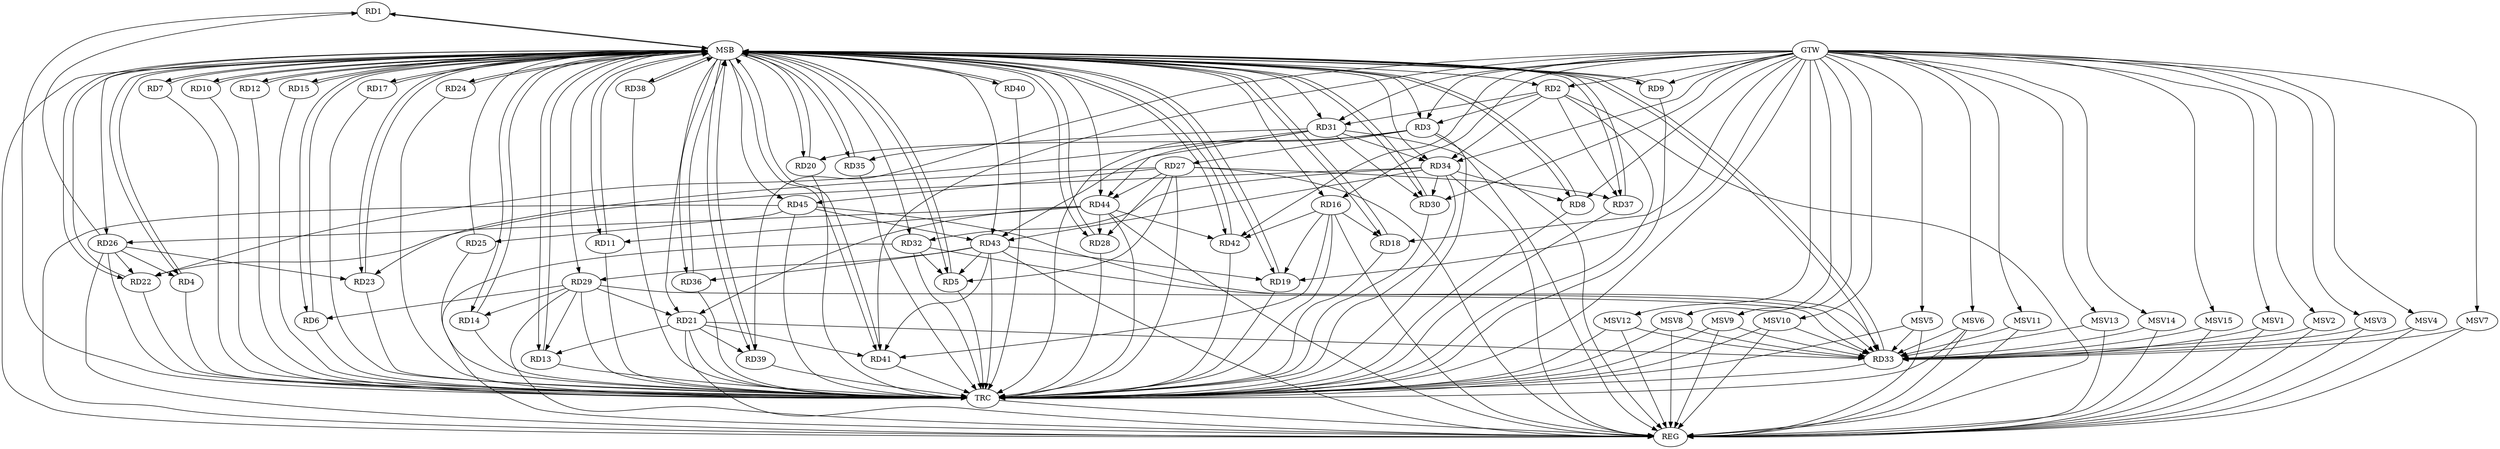 strict digraph G {
  RD1 [ label="RD1" ];
  RD2 [ label="RD2" ];
  RD3 [ label="RD3" ];
  RD4 [ label="RD4" ];
  RD5 [ label="RD5" ];
  RD6 [ label="RD6" ];
  RD7 [ label="RD7" ];
  RD8 [ label="RD8" ];
  RD9 [ label="RD9" ];
  RD10 [ label="RD10" ];
  RD11 [ label="RD11" ];
  RD12 [ label="RD12" ];
  RD13 [ label="RD13" ];
  RD14 [ label="RD14" ];
  RD15 [ label="RD15" ];
  RD16 [ label="RD16" ];
  RD17 [ label="RD17" ];
  RD18 [ label="RD18" ];
  RD19 [ label="RD19" ];
  RD20 [ label="RD20" ];
  RD21 [ label="RD21" ];
  RD22 [ label="RD22" ];
  RD23 [ label="RD23" ];
  RD24 [ label="RD24" ];
  RD25 [ label="RD25" ];
  RD26 [ label="RD26" ];
  RD27 [ label="RD27" ];
  RD28 [ label="RD28" ];
  RD29 [ label="RD29" ];
  RD30 [ label="RD30" ];
  RD31 [ label="RD31" ];
  RD32 [ label="RD32" ];
  RD33 [ label="RD33" ];
  RD34 [ label="RD34" ];
  RD35 [ label="RD35" ];
  RD36 [ label="RD36" ];
  RD37 [ label="RD37" ];
  RD38 [ label="RD38" ];
  RD39 [ label="RD39" ];
  RD40 [ label="RD40" ];
  RD41 [ label="RD41" ];
  RD42 [ label="RD42" ];
  RD43 [ label="RD43" ];
  RD44 [ label="RD44" ];
  RD45 [ label="RD45" ];
  GTW [ label="GTW" ];
  REG [ label="REG" ];
  MSB [ label="MSB" ];
  TRC [ label="TRC" ];
  MSV1 [ label="MSV1" ];
  MSV2 [ label="MSV2" ];
  MSV3 [ label="MSV3" ];
  MSV4 [ label="MSV4" ];
  MSV5 [ label="MSV5" ];
  MSV6 [ label="MSV6" ];
  MSV7 [ label="MSV7" ];
  MSV8 [ label="MSV8" ];
  MSV9 [ label="MSV9" ];
  MSV10 [ label="MSV10" ];
  MSV11 [ label="MSV11" ];
  MSV12 [ label="MSV12" ];
  MSV13 [ label="MSV13" ];
  MSV14 [ label="MSV14" ];
  MSV15 [ label="MSV15" ];
  RD26 -> RD1;
  RD2 -> RD3;
  RD2 -> RD31;
  RD2 -> RD34;
  RD2 -> RD37;
  RD3 -> RD20;
  RD3 -> RD27;
  RD3 -> RD43;
  RD26 -> RD4;
  RD27 -> RD5;
  RD32 -> RD5;
  RD43 -> RD5;
  RD29 -> RD6;
  RD34 -> RD8;
  RD44 -> RD11;
  RD21 -> RD13;
  RD29 -> RD13;
  RD29 -> RD14;
  RD16 -> RD18;
  RD16 -> RD19;
  RD16 -> RD41;
  RD16 -> RD42;
  RD43 -> RD19;
  RD29 -> RD21;
  RD21 -> RD33;
  RD21 -> RD39;
  RD21 -> RD41;
  RD44 -> RD21;
  RD26 -> RD22;
  RD31 -> RD22;
  RD34 -> RD22;
  RD26 -> RD23;
  RD27 -> RD23;
  RD45 -> RD25;
  RD44 -> RD26;
  RD27 -> RD28;
  RD27 -> RD37;
  RD27 -> RD44;
  RD27 -> RD45;
  RD44 -> RD28;
  RD29 -> RD33;
  RD43 -> RD29;
  RD31 -> RD30;
  RD34 -> RD30;
  RD31 -> RD34;
  RD31 -> RD35;
  RD31 -> RD44;
  RD32 -> RD33;
  RD34 -> RD32;
  RD45 -> RD33;
  RD34 -> RD43;
  RD43 -> RD36;
  RD43 -> RD41;
  RD44 -> RD42;
  RD45 -> RD43;
  GTW -> RD2;
  GTW -> RD16;
  GTW -> RD42;
  GTW -> RD19;
  GTW -> RD3;
  GTW -> RD9;
  GTW -> RD8;
  GTW -> RD31;
  GTW -> RD18;
  GTW -> RD41;
  GTW -> RD30;
  GTW -> RD39;
  GTW -> RD34;
  RD2 -> REG;
  RD3 -> REG;
  RD16 -> REG;
  RD21 -> REG;
  RD26 -> REG;
  RD27 -> REG;
  RD29 -> REG;
  RD31 -> REG;
  RD32 -> REG;
  RD34 -> REG;
  RD43 -> REG;
  RD44 -> REG;
  RD45 -> REG;
  RD1 -> MSB;
  MSB -> RD35;
  MSB -> RD45;
  MSB -> REG;
  RD4 -> MSB;
  MSB -> RD8;
  MSB -> RD37;
  RD5 -> MSB;
  MSB -> RD1;
  MSB -> RD7;
  MSB -> RD9;
  MSB -> RD21;
  MSB -> RD24;
  MSB -> RD29;
  RD6 -> MSB;
  MSB -> RD14;
  MSB -> RD19;
  RD7 -> MSB;
  MSB -> RD5;
  MSB -> RD12;
  MSB -> RD41;
  RD8 -> MSB;
  MSB -> RD18;
  MSB -> RD23;
  RD9 -> MSB;
  MSB -> RD6;
  MSB -> RD22;
  MSB -> RD28;
  MSB -> RD33;
  MSB -> RD40;
  MSB -> RD43;
  RD10 -> MSB;
  MSB -> RD15;
  MSB -> RD30;
  MSB -> RD39;
  RD11 -> MSB;
  MSB -> RD10;
  MSB -> RD34;
  RD12 -> MSB;
  MSB -> RD31;
  MSB -> RD32;
  RD13 -> MSB;
  RD14 -> MSB;
  RD15 -> MSB;
  MSB -> RD2;
  RD17 -> MSB;
  MSB -> RD20;
  MSB -> RD38;
  RD18 -> MSB;
  MSB -> RD26;
  RD19 -> MSB;
  MSB -> RD44;
  RD20 -> MSB;
  MSB -> RD42;
  RD22 -> MSB;
  MSB -> RD36;
  RD23 -> MSB;
  RD24 -> MSB;
  RD25 -> MSB;
  MSB -> RD17;
  RD28 -> MSB;
  MSB -> RD4;
  MSB -> RD11;
  RD30 -> MSB;
  RD33 -> MSB;
  MSB -> RD3;
  MSB -> RD13;
  RD35 -> MSB;
  RD36 -> MSB;
  MSB -> RD16;
  RD37 -> MSB;
  RD38 -> MSB;
  RD39 -> MSB;
  RD40 -> MSB;
  RD41 -> MSB;
  RD42 -> MSB;
  RD1 -> TRC;
  RD2 -> TRC;
  RD3 -> TRC;
  RD4 -> TRC;
  RD5 -> TRC;
  RD6 -> TRC;
  RD7 -> TRC;
  RD8 -> TRC;
  RD9 -> TRC;
  RD10 -> TRC;
  RD11 -> TRC;
  RD12 -> TRC;
  RD13 -> TRC;
  RD14 -> TRC;
  RD15 -> TRC;
  RD16 -> TRC;
  RD17 -> TRC;
  RD18 -> TRC;
  RD19 -> TRC;
  RD20 -> TRC;
  RD21 -> TRC;
  RD22 -> TRC;
  RD23 -> TRC;
  RD24 -> TRC;
  RD25 -> TRC;
  RD26 -> TRC;
  RD27 -> TRC;
  RD28 -> TRC;
  RD29 -> TRC;
  RD30 -> TRC;
  RD31 -> TRC;
  RD32 -> TRC;
  RD33 -> TRC;
  RD34 -> TRC;
  RD35 -> TRC;
  RD36 -> TRC;
  RD37 -> TRC;
  RD38 -> TRC;
  RD39 -> TRC;
  RD40 -> TRC;
  RD41 -> TRC;
  RD42 -> TRC;
  RD43 -> TRC;
  RD44 -> TRC;
  RD45 -> TRC;
  GTW -> TRC;
  TRC -> REG;
  MSV1 -> RD33;
  MSV2 -> RD33;
  MSV3 -> RD33;
  MSV4 -> RD33;
  MSV5 -> RD33;
  GTW -> MSV1;
  MSV1 -> REG;
  GTW -> MSV2;
  MSV2 -> REG;
  GTW -> MSV3;
  MSV3 -> REG;
  GTW -> MSV4;
  MSV4 -> REG;
  GTW -> MSV5;
  MSV5 -> REG;
  MSV5 -> TRC;
  MSV6 -> RD33;
  GTW -> MSV6;
  MSV6 -> REG;
  MSV6 -> TRC;
  MSV7 -> RD33;
  MSV8 -> RD33;
  MSV9 -> RD33;
  GTW -> MSV7;
  MSV7 -> REG;
  GTW -> MSV8;
  MSV8 -> REG;
  MSV8 -> TRC;
  GTW -> MSV9;
  MSV9 -> REG;
  MSV9 -> TRC;
  MSV10 -> RD33;
  GTW -> MSV10;
  MSV10 -> REG;
  MSV10 -> TRC;
  MSV11 -> RD33;
  GTW -> MSV11;
  MSV11 -> REG;
  MSV12 -> RD33;
  MSV13 -> RD33;
  GTW -> MSV12;
  MSV12 -> REG;
  MSV12 -> TRC;
  GTW -> MSV13;
  MSV13 -> REG;
  MSV14 -> RD33;
  MSV15 -> RD33;
  GTW -> MSV14;
  MSV14 -> REG;
  GTW -> MSV15;
  MSV15 -> REG;
}

